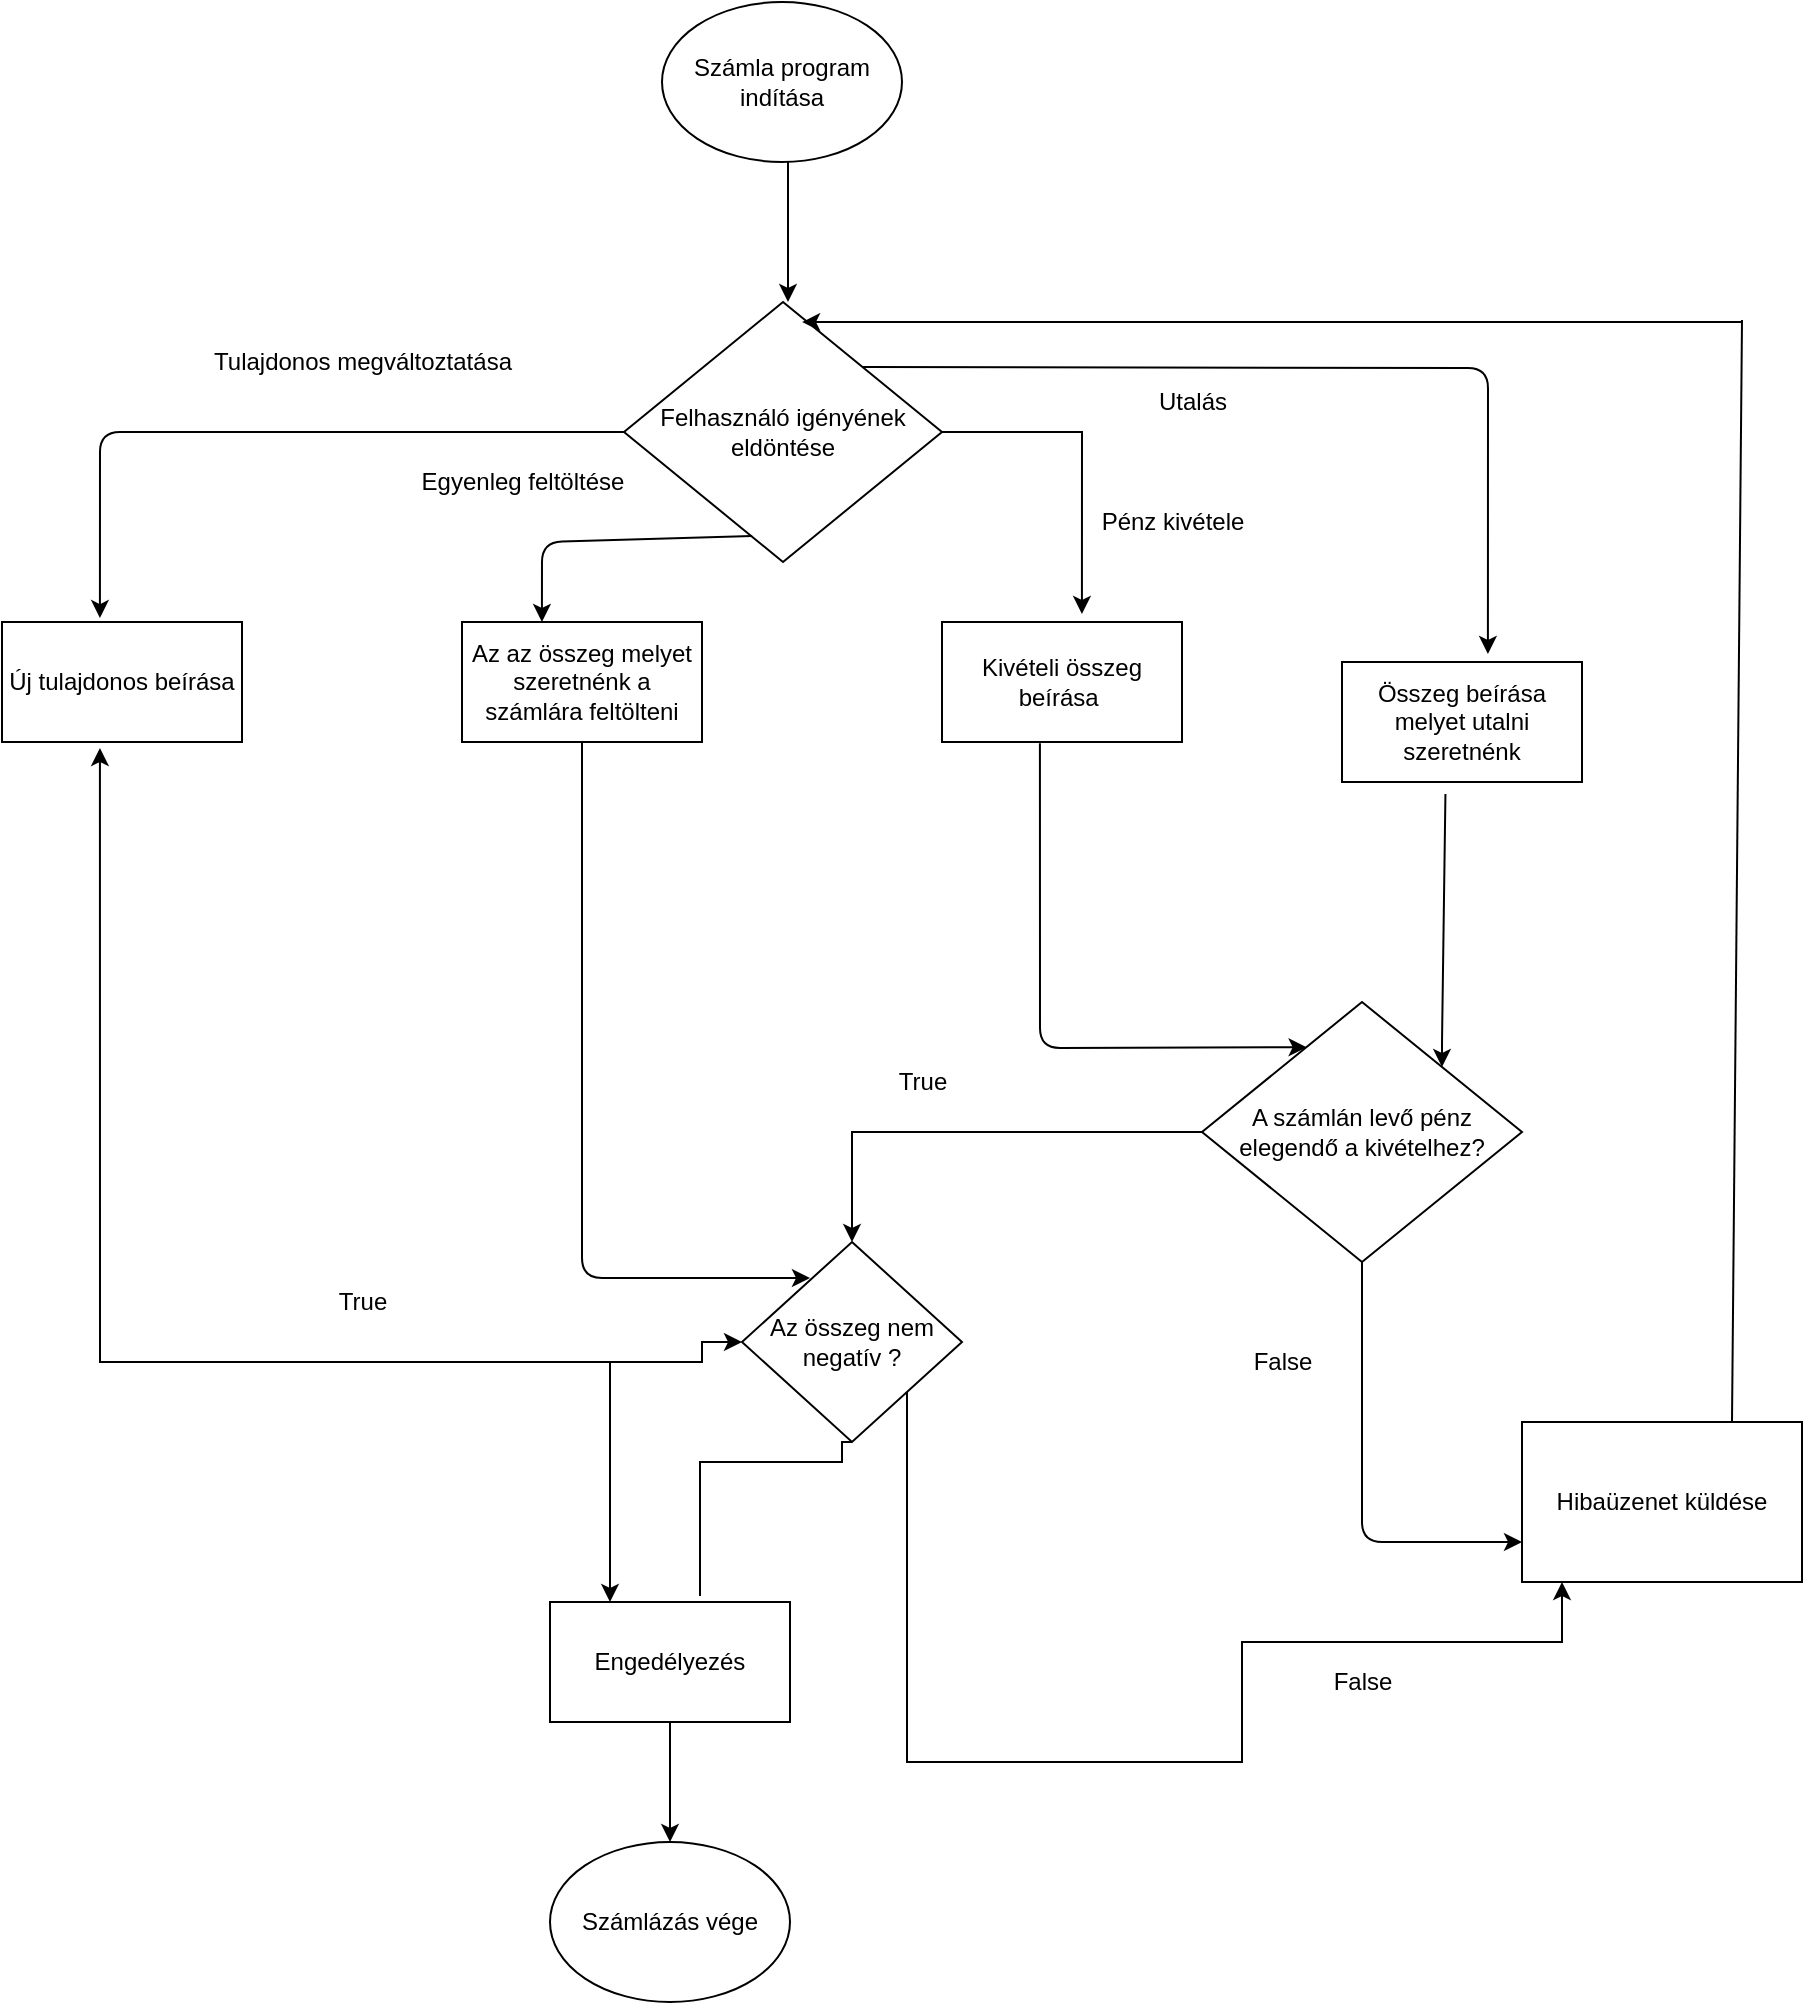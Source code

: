 <mxfile version="14.6.11" type="github">
  <diagram id="C5RBs43oDa-KdzZeNtuy" name="Page-1">
    <mxGraphModel dx="1157" dy="600" grid="1" gridSize="10" guides="1" tooltips="1" connect="1" arrows="1" fold="1" page="1" pageScale="1" pageWidth="827" pageHeight="1169" math="0" shadow="0">
      <root>
        <mxCell id="WIyWlLk6GJQsqaUBKTNV-0" />
        <mxCell id="WIyWlLk6GJQsqaUBKTNV-1" parent="WIyWlLk6GJQsqaUBKTNV-0" />
        <mxCell id="oZ9eBQD2C5xal1a5eU14-0" value="Számla program indítása" style="ellipse;whiteSpace=wrap;html=1;" parent="WIyWlLk6GJQsqaUBKTNV-1" vertex="1">
          <mxGeometry x="350" y="120" width="120" height="80" as="geometry" />
        </mxCell>
        <mxCell id="oZ9eBQD2C5xal1a5eU14-28" style="edgeStyle=none;rounded=0;orthogonalLoop=1;jettySize=auto;html=1;exitX=1;exitY=0.5;exitDx=0;exitDy=0;entryX=0.583;entryY=-0.067;entryDx=0;entryDy=0;entryPerimeter=0;" parent="WIyWlLk6GJQsqaUBKTNV-1" source="oZ9eBQD2C5xal1a5eU14-1" target="oZ9eBQD2C5xal1a5eU14-3" edge="1">
          <mxGeometry relative="1" as="geometry">
            <mxPoint x="560" y="420" as="targetPoint" />
            <Array as="points">
              <mxPoint x="560" y="335" />
            </Array>
          </mxGeometry>
        </mxCell>
        <mxCell id="oZ9eBQD2C5xal1a5eU14-1" value="Felhasználó igényének eldöntése" style="rhombus;whiteSpace=wrap;html=1;" parent="WIyWlLk6GJQsqaUBKTNV-1" vertex="1">
          <mxGeometry x="331" y="270" width="159" height="130" as="geometry" />
        </mxCell>
        <mxCell id="oZ9eBQD2C5xal1a5eU14-2" value="Új tulajdonos beírása" style="rounded=0;whiteSpace=wrap;html=1;" parent="WIyWlLk6GJQsqaUBKTNV-1" vertex="1">
          <mxGeometry x="20" y="430" width="120" height="60" as="geometry" />
        </mxCell>
        <mxCell id="oZ9eBQD2C5xal1a5eU14-3" value="Kivételi összeg beírása&amp;nbsp;" style="rounded=0;whiteSpace=wrap;html=1;" parent="WIyWlLk6GJQsqaUBKTNV-1" vertex="1">
          <mxGeometry x="490" y="430" width="120" height="60" as="geometry" />
        </mxCell>
        <mxCell id="oZ9eBQD2C5xal1a5eU14-4" value="Az az összeg melyet szeretnénk a számlára feltölteni" style="rounded=0;whiteSpace=wrap;html=1;" parent="WIyWlLk6GJQsqaUBKTNV-1" vertex="1">
          <mxGeometry x="250" y="430" width="120" height="60" as="geometry" />
        </mxCell>
        <mxCell id="oZ9eBQD2C5xal1a5eU14-5" value="Összeg beírása melyet utalni szeretnénk" style="rounded=0;whiteSpace=wrap;html=1;" parent="WIyWlLk6GJQsqaUBKTNV-1" vertex="1">
          <mxGeometry x="690" y="450" width="120" height="60" as="geometry" />
        </mxCell>
        <mxCell id="q1_egGozYhQM2NI3788D-10" style="edgeStyle=orthogonalEdgeStyle;rounded=0;orthogonalLoop=1;jettySize=auto;html=1;exitX=0;exitY=0.5;exitDx=0;exitDy=0;entryX=0.5;entryY=0;entryDx=0;entryDy=0;" edge="1" parent="WIyWlLk6GJQsqaUBKTNV-1" source="oZ9eBQD2C5xal1a5eU14-6" target="oZ9eBQD2C5xal1a5eU14-8">
          <mxGeometry relative="1" as="geometry" />
        </mxCell>
        <mxCell id="oZ9eBQD2C5xal1a5eU14-6" value="A számlán levő pénz elegendő a kivételhez?" style="rhombus;whiteSpace=wrap;html=1;" parent="WIyWlLk6GJQsqaUBKTNV-1" vertex="1">
          <mxGeometry x="620" y="620" width="160" height="130" as="geometry" />
        </mxCell>
        <mxCell id="oZ9eBQD2C5xal1a5eU14-7" value="Hibaüzenet küldése" style="rounded=0;whiteSpace=wrap;html=1;" parent="WIyWlLk6GJQsqaUBKTNV-1" vertex="1">
          <mxGeometry x="780" y="830" width="140" height="80" as="geometry" />
        </mxCell>
        <mxCell id="q1_egGozYhQM2NI3788D-17" style="edgeStyle=orthogonalEdgeStyle;rounded=0;orthogonalLoop=1;jettySize=auto;html=1;exitX=1;exitY=1;exitDx=0;exitDy=0;" edge="1" parent="WIyWlLk6GJQsqaUBKTNV-1" source="oZ9eBQD2C5xal1a5eU14-8" target="oZ9eBQD2C5xal1a5eU14-7">
          <mxGeometry relative="1" as="geometry">
            <mxPoint x="760" y="940" as="targetPoint" />
            <Array as="points">
              <mxPoint x="473" y="1000" />
              <mxPoint x="640" y="1000" />
              <mxPoint x="640" y="940" />
              <mxPoint x="800" y="940" />
            </Array>
          </mxGeometry>
        </mxCell>
        <mxCell id="oZ9eBQD2C5xal1a5eU14-8" value="Az összeg nem negatív ?" style="rhombus;whiteSpace=wrap;html=1;" parent="WIyWlLk6GJQsqaUBKTNV-1" vertex="1">
          <mxGeometry x="390" y="740" width="110" height="100" as="geometry" />
        </mxCell>
        <mxCell id="oZ9eBQD2C5xal1a5eU14-10" value="Engedélyezés" style="rounded=0;whiteSpace=wrap;html=1;" parent="WIyWlLk6GJQsqaUBKTNV-1" vertex="1">
          <mxGeometry x="294" y="920" width="120" height="60" as="geometry" />
        </mxCell>
        <mxCell id="oZ9eBQD2C5xal1a5eU14-14" value="" style="endArrow=classic;html=1;rounded=0;" parent="WIyWlLk6GJQsqaUBKTNV-1" edge="1">
          <mxGeometry width="50" height="50" relative="1" as="geometry">
            <mxPoint x="413" y="200" as="sourcePoint" />
            <mxPoint x="413" y="270" as="targetPoint" />
            <Array as="points">
              <mxPoint x="413" y="250" />
            </Array>
          </mxGeometry>
        </mxCell>
        <mxCell id="oZ9eBQD2C5xal1a5eU14-17" value="Tulajdonos megváltoztatása" style="text;html=1;align=center;verticalAlign=middle;resizable=0;points=[];autosize=1;strokeColor=none;" parent="WIyWlLk6GJQsqaUBKTNV-1" vertex="1">
          <mxGeometry x="120" y="290" width="160" height="20" as="geometry" />
        </mxCell>
        <mxCell id="oZ9eBQD2C5xal1a5eU14-20" value="Egyenleg feltöltése" style="text;html=1;align=center;verticalAlign=middle;resizable=0;points=[];autosize=1;strokeColor=none;" parent="WIyWlLk6GJQsqaUBKTNV-1" vertex="1">
          <mxGeometry x="220" y="350" width="120" height="20" as="geometry" />
        </mxCell>
        <mxCell id="oZ9eBQD2C5xal1a5eU14-21" value="" style="endArrow=classic;startArrow=classic;html=1;rounded=0;edgeStyle=orthogonalEdgeStyle;exitX=0.408;exitY=1.05;exitDx=0;exitDy=0;exitPerimeter=0;entryX=0;entryY=0.5;entryDx=0;entryDy=0;" parent="WIyWlLk6GJQsqaUBKTNV-1" source="oZ9eBQD2C5xal1a5eU14-2" target="oZ9eBQD2C5xal1a5eU14-8" edge="1">
          <mxGeometry width="50" height="50" relative="1" as="geometry">
            <mxPoint x="70" y="570" as="sourcePoint" />
            <mxPoint x="180" y="740" as="targetPoint" />
            <Array as="points">
              <mxPoint x="69" y="800" />
              <mxPoint x="370" y="800" />
            </Array>
          </mxGeometry>
        </mxCell>
        <mxCell id="oZ9eBQD2C5xal1a5eU14-22" value="True" style="text;html=1;align=center;verticalAlign=middle;resizable=0;points=[];autosize=1;strokeColor=none;" parent="WIyWlLk6GJQsqaUBKTNV-1" vertex="1">
          <mxGeometry x="180" y="760" width="40" height="20" as="geometry" />
        </mxCell>
        <mxCell id="oZ9eBQD2C5xal1a5eU14-23" value="" style="endArrow=none;html=1;rounded=0;edgeStyle=orthogonalEdgeStyle;exitX=0.625;exitY=-0.05;exitDx=0;exitDy=0;exitPerimeter=0;entryX=0.5;entryY=1;entryDx=0;entryDy=0;" parent="WIyWlLk6GJQsqaUBKTNV-1" source="oZ9eBQD2C5xal1a5eU14-10" target="oZ9eBQD2C5xal1a5eU14-8" edge="1">
          <mxGeometry width="50" height="50" relative="1" as="geometry">
            <mxPoint x="390" y="830" as="sourcePoint" />
            <mxPoint x="440" y="780" as="targetPoint" />
            <Array as="points">
              <mxPoint x="369" y="850" />
              <mxPoint x="440" y="850" />
              <mxPoint x="440" y="840" />
            </Array>
          </mxGeometry>
        </mxCell>
        <mxCell id="oZ9eBQD2C5xal1a5eU14-24" value="Számlázás vége" style="ellipse;whiteSpace=wrap;html=1;" parent="WIyWlLk6GJQsqaUBKTNV-1" vertex="1">
          <mxGeometry x="294" y="1040" width="120" height="80" as="geometry" />
        </mxCell>
        <mxCell id="oZ9eBQD2C5xal1a5eU14-26" value="" style="endArrow=classic;html=1;rounded=0;edgeStyle=orthogonalEdgeStyle;exitX=0.5;exitY=1;exitDx=0;exitDy=0;entryX=0.5;entryY=0;entryDx=0;entryDy=0;" parent="WIyWlLk6GJQsqaUBKTNV-1" source="oZ9eBQD2C5xal1a5eU14-10" target="oZ9eBQD2C5xal1a5eU14-24" edge="1">
          <mxGeometry width="50" height="50" relative="1" as="geometry">
            <mxPoint x="320" y="1030" as="sourcePoint" />
            <mxPoint x="370" y="980" as="targetPoint" />
          </mxGeometry>
        </mxCell>
        <mxCell id="q1_egGozYhQM2NI3788D-0" value="" style="endArrow=classic;html=1;exitX=1;exitY=0;exitDx=0;exitDy=0;entryX=0.608;entryY=-0.067;entryDx=0;entryDy=0;entryPerimeter=0;" edge="1" parent="WIyWlLk6GJQsqaUBKTNV-1" source="oZ9eBQD2C5xal1a5eU14-1" target="oZ9eBQD2C5xal1a5eU14-5">
          <mxGeometry width="50" height="50" relative="1" as="geometry">
            <mxPoint x="480" y="170" as="sourcePoint" />
            <mxPoint x="470" y="290" as="targetPoint" />
            <Array as="points">
              <mxPoint x="763" y="303" />
            </Array>
          </mxGeometry>
        </mxCell>
        <mxCell id="q1_egGozYhQM2NI3788D-1" value="Utalás" style="text;html=1;align=center;verticalAlign=middle;resizable=0;points=[];autosize=1;strokeColor=none;" vertex="1" parent="WIyWlLk6GJQsqaUBKTNV-1">
          <mxGeometry x="590" y="310" width="50" height="20" as="geometry" />
        </mxCell>
        <mxCell id="q1_egGozYhQM2NI3788D-7" value="False" style="text;html=1;align=center;verticalAlign=middle;resizable=0;points=[];autosize=1;strokeColor=none;" vertex="1" parent="WIyWlLk6GJQsqaUBKTNV-1">
          <mxGeometry x="640" y="790" width="40" height="20" as="geometry" />
        </mxCell>
        <mxCell id="q1_egGozYhQM2NI3788D-12" value="True" style="text;html=1;align=center;verticalAlign=middle;resizable=0;points=[];autosize=1;strokeColor=none;" vertex="1" parent="WIyWlLk6GJQsqaUBKTNV-1">
          <mxGeometry x="460" y="650" width="40" height="20" as="geometry" />
        </mxCell>
        <mxCell id="q1_egGozYhQM2NI3788D-14" value="" style="endArrow=classic;html=1;entryX=0.25;entryY=0;entryDx=0;entryDy=0;" edge="1" parent="WIyWlLk6GJQsqaUBKTNV-1" target="oZ9eBQD2C5xal1a5eU14-10">
          <mxGeometry width="50" height="50" relative="1" as="geometry">
            <mxPoint x="324" y="800" as="sourcePoint" />
            <mxPoint x="330" y="915" as="targetPoint" />
          </mxGeometry>
        </mxCell>
        <mxCell id="q1_egGozYhQM2NI3788D-18" value="False&lt;br&gt;" style="text;html=1;align=center;verticalAlign=middle;resizable=0;points=[];autosize=1;strokeColor=none;" vertex="1" parent="WIyWlLk6GJQsqaUBKTNV-1">
          <mxGeometry x="680" y="950" width="40" height="20" as="geometry" />
        </mxCell>
        <mxCell id="q1_egGozYhQM2NI3788D-21" value="" style="endArrow=classic;html=1;entryX=0.56;entryY=0.077;entryDx=0;entryDy=0;entryPerimeter=0;" edge="1" parent="WIyWlLk6GJQsqaUBKTNV-1" target="oZ9eBQD2C5xal1a5eU14-1">
          <mxGeometry width="50" height="50" relative="1" as="geometry">
            <mxPoint x="890" y="280" as="sourcePoint" />
            <mxPoint x="530" y="330" as="targetPoint" />
            <Array as="points">
              <mxPoint x="480" y="280" />
            </Array>
          </mxGeometry>
        </mxCell>
        <mxCell id="q1_egGozYhQM2NI3788D-25" value="" style="endArrow=none;html=1;exitX=0.75;exitY=0;exitDx=0;exitDy=0;" edge="1" parent="WIyWlLk6GJQsqaUBKTNV-1" source="oZ9eBQD2C5xal1a5eU14-7">
          <mxGeometry width="50" height="50" relative="1" as="geometry">
            <mxPoint x="820" y="830" as="sourcePoint" />
            <mxPoint x="890" y="279" as="targetPoint" />
          </mxGeometry>
        </mxCell>
        <mxCell id="q1_egGozYhQM2NI3788D-26" value="Pénz kivétele" style="text;html=1;align=center;verticalAlign=middle;resizable=0;points=[];autosize=1;strokeColor=none;" vertex="1" parent="WIyWlLk6GJQsqaUBKTNV-1">
          <mxGeometry x="560" y="370" width="90" height="20" as="geometry" />
        </mxCell>
        <mxCell id="q1_egGozYhQM2NI3788D-27" value="" style="endArrow=classic;html=1;exitX=0.408;exitY=1.011;exitDx=0;exitDy=0;exitPerimeter=0;entryX=0.327;entryY=0.174;entryDx=0;entryDy=0;entryPerimeter=0;" edge="1" parent="WIyWlLk6GJQsqaUBKTNV-1" source="oZ9eBQD2C5xal1a5eU14-3" target="oZ9eBQD2C5xal1a5eU14-6">
          <mxGeometry width="50" height="50" relative="1" as="geometry">
            <mxPoint x="310" y="450" as="sourcePoint" />
            <mxPoint x="660" y="640" as="targetPoint" />
            <Array as="points">
              <mxPoint x="539" y="643" />
            </Array>
          </mxGeometry>
        </mxCell>
        <mxCell id="q1_egGozYhQM2NI3788D-28" value="" style="endArrow=classic;html=1;entryX=1;entryY=0;entryDx=0;entryDy=0;exitX=0.431;exitY=1.1;exitDx=0;exitDy=0;exitPerimeter=0;" edge="1" parent="WIyWlLk6GJQsqaUBKTNV-1" source="oZ9eBQD2C5xal1a5eU14-5" target="oZ9eBQD2C5xal1a5eU14-6">
          <mxGeometry width="50" height="50" relative="1" as="geometry">
            <mxPoint x="310" y="450" as="sourcePoint" />
            <mxPoint x="360" y="400" as="targetPoint" />
            <Array as="points">
              <mxPoint x="740" y="640" />
            </Array>
          </mxGeometry>
        </mxCell>
        <mxCell id="q1_egGozYhQM2NI3788D-29" value="" style="endArrow=classic;html=1;exitX=0.403;exitY=0.9;exitDx=0;exitDy=0;exitPerimeter=0;entryX=0.333;entryY=0;entryDx=0;entryDy=0;entryPerimeter=0;" edge="1" parent="WIyWlLk6GJQsqaUBKTNV-1" source="oZ9eBQD2C5xal1a5eU14-1" target="oZ9eBQD2C5xal1a5eU14-4">
          <mxGeometry width="50" height="50" relative="1" as="geometry">
            <mxPoint x="450" y="370" as="sourcePoint" />
            <mxPoint x="500" y="320" as="targetPoint" />
            <Array as="points">
              <mxPoint x="290" y="390" />
            </Array>
          </mxGeometry>
        </mxCell>
        <mxCell id="q1_egGozYhQM2NI3788D-30" value="" style="endArrow=classic;html=1;exitX=0;exitY=0.5;exitDx=0;exitDy=0;entryX=0.408;entryY=-0.033;entryDx=0;entryDy=0;entryPerimeter=0;" edge="1" parent="WIyWlLk6GJQsqaUBKTNV-1" source="oZ9eBQD2C5xal1a5eU14-1" target="oZ9eBQD2C5xal1a5eU14-2">
          <mxGeometry width="50" height="50" relative="1" as="geometry">
            <mxPoint x="450" y="370" as="sourcePoint" />
            <mxPoint x="38" y="335" as="targetPoint" />
            <Array as="points">
              <mxPoint x="69" y="335" />
            </Array>
          </mxGeometry>
        </mxCell>
        <mxCell id="q1_egGozYhQM2NI3788D-31" value="" style="endArrow=classic;html=1;exitX=0.5;exitY=1;exitDx=0;exitDy=0;entryX=0.309;entryY=0.18;entryDx=0;entryDy=0;entryPerimeter=0;" edge="1" parent="WIyWlLk6GJQsqaUBKTNV-1" source="oZ9eBQD2C5xal1a5eU14-4" target="oZ9eBQD2C5xal1a5eU14-8">
          <mxGeometry width="50" height="50" relative="1" as="geometry">
            <mxPoint x="270" y="620" as="sourcePoint" />
            <mxPoint x="320" y="570" as="targetPoint" />
            <Array as="points">
              <mxPoint x="310" y="758" />
            </Array>
          </mxGeometry>
        </mxCell>
        <mxCell id="q1_egGozYhQM2NI3788D-32" value="" style="endArrow=classic;html=1;exitX=0.5;exitY=1;exitDx=0;exitDy=0;entryX=0;entryY=0.75;entryDx=0;entryDy=0;" edge="1" parent="WIyWlLk6GJQsqaUBKTNV-1" source="oZ9eBQD2C5xal1a5eU14-6" target="oZ9eBQD2C5xal1a5eU14-7">
          <mxGeometry width="50" height="50" relative="1" as="geometry">
            <mxPoint x="570" y="730" as="sourcePoint" />
            <mxPoint x="700" y="1002" as="targetPoint" />
            <Array as="points">
              <mxPoint x="700" y="890" />
            </Array>
          </mxGeometry>
        </mxCell>
      </root>
    </mxGraphModel>
  </diagram>
</mxfile>
